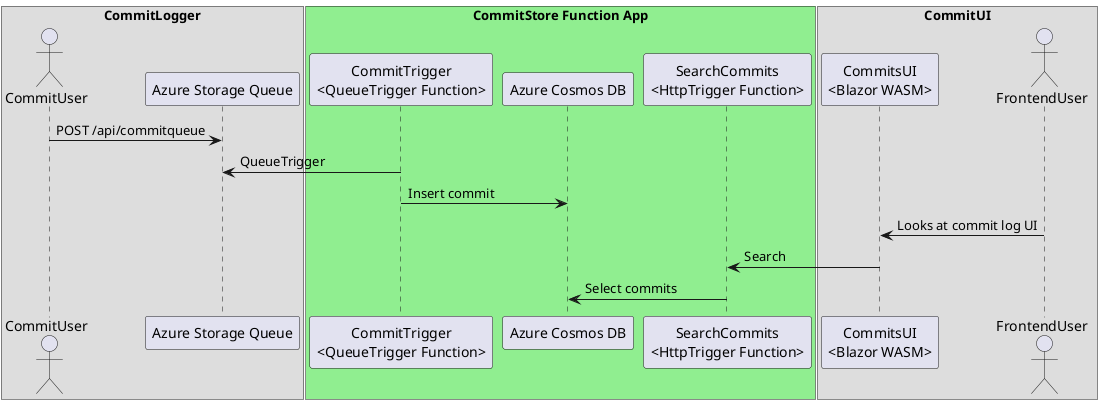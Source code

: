 @startuml big_picture_diagram

box "CommitLogger"
Actor "CommitUser" as U
Participant "Azure Storage Queue" as Q
end box

box "CommitStore Function App" #LightGreen
Participant "CommitTrigger\n<QueueTrigger Function>" as commitTrigger
Participant "Azure Cosmos DB" as Db
Participant "SearchCommits\n<HttpTrigger Function>" as searchFunc
end box

box "CommitUI"
Participant "CommitsUI\n<Blazor WASM>" as W
Actor "FrontendUser" as FU
end box
U -> Q: POST /api/commitqueue
commitTrigger -> Q: QueueTrigger
commitTrigger -> Db : Insert commit
FU -> W: Looks at commit log UI
W -> searchFunc : Search
searchFunc -> Db : Select commits

@enduml
